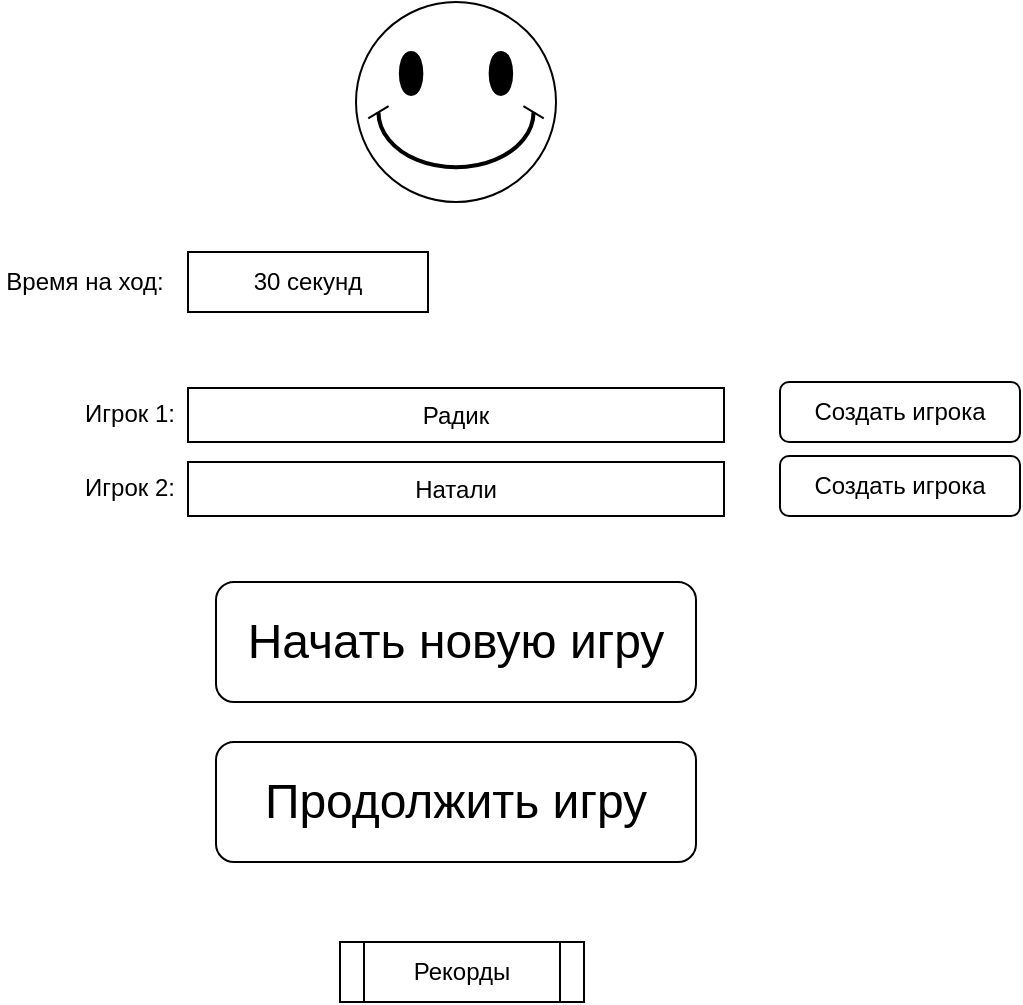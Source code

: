 <mxfile version="14.4.4" type="github" pages="9">
  <diagram id="GGU_VUVXnvePO5vE7XBs" name="First Page">
    <mxGraphModel dx="868" dy="1619" grid="1" gridSize="10" guides="1" tooltips="1" connect="1" arrows="1" fold="1" page="1" pageScale="1" pageWidth="827" pageHeight="1169" math="0" shadow="0">
      <root>
        <mxCell id="0" />
        <mxCell id="1" parent="0" />
        <mxCell id="w2cejcs7_V82Ki1rtpfb-1" value="Радик" style="rounded=0;whiteSpace=wrap;html=1;align=center;" parent="1" vertex="1">
          <mxGeometry x="144" y="93" width="268" height="27" as="geometry" />
        </mxCell>
        <mxCell id="w2cejcs7_V82Ki1rtpfb-2" value="Игрок 1:" style="text;html=1;strokeColor=none;fillColor=none;align=center;verticalAlign=middle;whiteSpace=wrap;rounded=0;" parent="1" vertex="1">
          <mxGeometry x="80" y="96" width="70" height="20" as="geometry" />
        </mxCell>
        <mxCell id="w2cejcs7_V82Ki1rtpfb-3" value="Натали" style="rounded=0;whiteSpace=wrap;html=1;align=center;" parent="1" vertex="1">
          <mxGeometry x="144" y="130" width="268" height="27" as="geometry" />
        </mxCell>
        <mxCell id="w2cejcs7_V82Ki1rtpfb-4" value="Игрок 2:" style="text;html=1;strokeColor=none;fillColor=none;align=center;verticalAlign=middle;whiteSpace=wrap;rounded=0;" parent="1" vertex="1">
          <mxGeometry x="80" y="133" width="70" height="20" as="geometry" />
        </mxCell>
        <mxCell id="w2cejcs7_V82Ki1rtpfb-7" value="&lt;font style=&quot;font-size: 24px&quot;&gt;Начать новую игру&lt;/font&gt;" style="rounded=1;whiteSpace=wrap;html=1;" parent="1" vertex="1">
          <mxGeometry x="158" y="190" width="240" height="60" as="geometry" />
        </mxCell>
        <mxCell id="w2cejcs7_V82Ki1rtpfb-8" value="" style="verticalLabelPosition=bottom;verticalAlign=top;html=1;shape=mxgraph.basic.smiley" parent="1" vertex="1">
          <mxGeometry x="228" y="-100" width="100" height="100" as="geometry" />
        </mxCell>
        <mxCell id="JrfejqvilCXvYCUgjZcR-1" value="30 секунд" style="rounded=0;whiteSpace=wrap;html=1;" parent="1" vertex="1">
          <mxGeometry x="144" y="25" width="120" height="30" as="geometry" />
        </mxCell>
        <mxCell id="JrfejqvilCXvYCUgjZcR-3" value="Время на ход:" style="text;html=1;strokeColor=none;fillColor=none;align=center;verticalAlign=middle;whiteSpace=wrap;rounded=0;" parent="1" vertex="1">
          <mxGeometry x="50" y="30" width="85" height="20" as="geometry" />
        </mxCell>
        <mxCell id="_Tpvci50ojQAHFK6RgkD-1" value="Рекорды" style="shape=process;whiteSpace=wrap;html=1;backgroundOutline=1;fillColor=none;" parent="1" vertex="1">
          <mxGeometry x="220" y="370" width="122" height="30" as="geometry" />
        </mxCell>
        <mxCell id="_Tpvci50ojQAHFK6RgkD-3" value="&lt;font style=&quot;font-size: 24px&quot;&gt;Продолжить игру&lt;/font&gt;" style="rounded=1;whiteSpace=wrap;html=1;" parent="1" vertex="1">
          <mxGeometry x="158" y="270" width="240" height="60" as="geometry" />
        </mxCell>
        <mxCell id="_Tpvci50ojQAHFK6RgkD-6" value="Создать игрока" style="rounded=1;whiteSpace=wrap;html=1;fillColor=none;" parent="1" vertex="1">
          <mxGeometry x="440" y="90" width="120" height="30" as="geometry" />
        </mxCell>
        <mxCell id="_Tpvci50ojQAHFK6RgkD-7" value="Создать игрока" style="rounded=1;whiteSpace=wrap;html=1;fillColor=none;" parent="1" vertex="1">
          <mxGeometry x="440" y="127" width="120" height="30" as="geometry" />
        </mxCell>
      </root>
    </mxGraphModel>
  </diagram>
  <diagram id="KrmJ9uvLHtY5zP5vQAhx" name="Game Page">
    <mxGraphModel dx="868" dy="1619" grid="1" gridSize="10" guides="1" tooltips="1" connect="1" arrows="1" fold="1" page="1" pageScale="1" pageWidth="827" pageHeight="1169" math="0" shadow="0">
      <root>
        <mxCell id="KgRM2FiCStAtZyWizesP-0" />
        <mxCell id="KgRM2FiCStAtZyWizesP-1" parent="KgRM2FiCStAtZyWizesP-0" />
        <mxCell id="hvOfVN8nG_row9r68S_l-11" value="" style="edgeStyle=orthogonalEdgeStyle;rounded=0;orthogonalLoop=1;jettySize=auto;html=1;" parent="KgRM2FiCStAtZyWizesP-1" source="hvOfVN8nG_row9r68S_l-4" target="hvOfVN8nG_row9r68S_l-10" edge="1">
          <mxGeometry relative="1" as="geometry" />
        </mxCell>
        <mxCell id="hvOfVN8nG_row9r68S_l-4" value="" style="rounded=0;whiteSpace=wrap;html=1;dashed=1;strokeColor=#FF0000;fillColor=none;" parent="KgRM2FiCStAtZyWizesP-1" vertex="1">
          <mxGeometry x="7.5" y="100" width="662.5" height="390" as="geometry" />
        </mxCell>
        <mxCell id="KgRM2FiCStAtZyWizesP-2" value="&lt;font style=&quot;font-size: 72px&quot;&gt;Х&lt;/font&gt;" style="whiteSpace=wrap;html=1;aspect=fixed;" parent="KgRM2FiCStAtZyWizesP-1" vertex="1">
          <mxGeometry x="160" y="120" width="120" height="120" as="geometry" />
        </mxCell>
        <mxCell id="KgRM2FiCStAtZyWizesP-3" value="" style="whiteSpace=wrap;html=1;aspect=fixed;" parent="KgRM2FiCStAtZyWizesP-1" vertex="1">
          <mxGeometry x="280" y="120" width="120" height="120" as="geometry" />
        </mxCell>
        <mxCell id="KgRM2FiCStAtZyWizesP-4" value="" style="whiteSpace=wrap;html=1;aspect=fixed;" parent="KgRM2FiCStAtZyWizesP-1" vertex="1">
          <mxGeometry x="400" y="120" width="120" height="120" as="geometry" />
        </mxCell>
        <mxCell id="KgRM2FiCStAtZyWizesP-5" value="" style="whiteSpace=wrap;html=1;aspect=fixed;" parent="KgRM2FiCStAtZyWizesP-1" vertex="1">
          <mxGeometry x="160" y="240" width="120" height="120" as="geometry" />
        </mxCell>
        <mxCell id="KgRM2FiCStAtZyWizesP-6" value="&lt;font style=&quot;font-size: 72px&quot;&gt;О&lt;/font&gt;" style="whiteSpace=wrap;html=1;aspect=fixed;" parent="KgRM2FiCStAtZyWizesP-1" vertex="1">
          <mxGeometry x="280" y="240" width="120" height="120" as="geometry" />
        </mxCell>
        <mxCell id="hvOfVN8nG_row9r68S_l-6" value="" style="edgeStyle=orthogonalEdgeStyle;rounded=0;orthogonalLoop=1;jettySize=auto;html=1;" parent="KgRM2FiCStAtZyWizesP-1" source="KgRM2FiCStAtZyWizesP-7" target="hvOfVN8nG_row9r68S_l-3" edge="1">
          <mxGeometry relative="1" as="geometry">
            <Array as="points">
              <mxPoint x="460" y="220" />
              <mxPoint x="740" y="220" />
            </Array>
          </mxGeometry>
        </mxCell>
        <mxCell id="KgRM2FiCStAtZyWizesP-7" value="" style="whiteSpace=wrap;html=1;aspect=fixed;" parent="KgRM2FiCStAtZyWizesP-1" vertex="1">
          <mxGeometry x="400" y="240" width="120" height="120" as="geometry" />
        </mxCell>
        <mxCell id="KgRM2FiCStAtZyWizesP-8" value="" style="whiteSpace=wrap;html=1;aspect=fixed;" parent="KgRM2FiCStAtZyWizesP-1" vertex="1">
          <mxGeometry x="160" y="360" width="120" height="120" as="geometry" />
        </mxCell>
        <mxCell id="KgRM2FiCStAtZyWizesP-9" value="" style="whiteSpace=wrap;html=1;aspect=fixed;" parent="KgRM2FiCStAtZyWizesP-1" vertex="1">
          <mxGeometry x="280" y="360" width="120" height="120" as="geometry" />
        </mxCell>
        <mxCell id="KgRM2FiCStAtZyWizesP-10" value="" style="whiteSpace=wrap;html=1;aspect=fixed;" parent="KgRM2FiCStAtZyWizesP-1" vertex="1">
          <mxGeometry x="400" y="360" width="120" height="120" as="geometry" />
        </mxCell>
        <mxCell id="KgRM2FiCStAtZyWizesP-11" value="&lt;font style=&quot;font-size: 18px&quot;&gt;Игрок 1&lt;/font&gt;" style="text;html=1;strokeColor=none;fillColor=none;align=center;verticalAlign=middle;whiteSpace=wrap;rounded=0;" parent="KgRM2FiCStAtZyWizesP-1" vertex="1">
          <mxGeometry x="32.5" y="210" width="110" height="30" as="geometry" />
        </mxCell>
        <mxCell id="KgRM2FiCStAtZyWizesP-12" value="&lt;font style=&quot;font-size: 18px&quot;&gt;Игрок 2&lt;/font&gt;" style="text;html=1;strokeColor=none;fillColor=none;align=center;verticalAlign=middle;whiteSpace=wrap;rounded=0;" parent="KgRM2FiCStAtZyWizesP-1" vertex="1">
          <mxGeometry x="527.5" y="220" width="110" height="30" as="geometry" />
        </mxCell>
        <mxCell id="KgRM2FiCStAtZyWizesP-14" value="&lt;font style=&quot;font-size: 48px&quot;&gt;Х&lt;/font&gt;" style="whiteSpace=wrap;html=1;aspect=fixed;" parent="KgRM2FiCStAtZyWizesP-1" vertex="1">
          <mxGeometry x="45" y="260" width="80" height="80" as="geometry" />
        </mxCell>
        <mxCell id="KgRM2FiCStAtZyWizesP-15" value="&lt;span style=&quot;font-size: 48px&quot;&gt;О&lt;/span&gt;" style="whiteSpace=wrap;html=1;aspect=fixed;" parent="KgRM2FiCStAtZyWizesP-1" vertex="1">
          <mxGeometry x="542.5" y="260" width="80" height="80" as="geometry" />
        </mxCell>
        <mxCell id="KgRM2FiCStAtZyWizesP-16" value="&lt;font style=&quot;font-size: 72px&quot;&gt;1&lt;/font&gt;" style="text;html=1;strokeColor=none;fillColor=none;align=center;verticalAlign=middle;whiteSpace=wrap;rounded=0;" parent="KgRM2FiCStAtZyWizesP-1" vertex="1">
          <mxGeometry x="190" y="-20" width="75" height="120" as="geometry" />
        </mxCell>
        <mxCell id="KgRM2FiCStAtZyWizesP-17" value="&lt;font style=&quot;font-size: 72px&quot;&gt;0&lt;/font&gt;" style="text;html=1;strokeColor=none;fillColor=none;align=center;verticalAlign=middle;whiteSpace=wrap;rounded=0;" parent="KgRM2FiCStAtZyWizesP-1" vertex="1">
          <mxGeometry x="390" y="-20" width="75" height="120" as="geometry" />
        </mxCell>
        <mxCell id="KgRM2FiCStAtZyWizesP-18" value="&lt;font style=&quot;font-size: 48px&quot;&gt;:&lt;/font&gt;" style="text;html=1;strokeColor=none;fillColor=none;align=center;verticalAlign=middle;whiteSpace=wrap;rounded=0;" parent="KgRM2FiCStAtZyWizesP-1" vertex="1">
          <mxGeometry x="310" width="40" height="80" as="geometry" />
        </mxCell>
        <mxCell id="9kTWa8vhGkObrxBrHQXI-0" value="&lt;font style=&quot;font-size: 48px&quot;&gt;||&lt;/font&gt;" style="text;html=1;strokeColor=none;fillColor=none;align=center;verticalAlign=middle;whiteSpace=wrap;rounded=0;" parent="KgRM2FiCStAtZyWizesP-1" vertex="1">
          <mxGeometry x="527.5" width="60" height="70" as="geometry" />
        </mxCell>
        <mxCell id="9kTWa8vhGkObrxBrHQXI-3" value="&lt;span style=&quot;font-size: 48px&quot;&gt;&amp;gt;&lt;/span&gt;" style="text;html=1;strokeColor=none;fillColor=none;align=center;verticalAlign=middle;whiteSpace=wrap;rounded=0;" parent="KgRM2FiCStAtZyWizesP-1" vertex="1">
          <mxGeometry x="587.5" y="5" width="60" height="70" as="geometry" />
        </mxCell>
        <mxCell id="9kTWa8vhGkObrxBrHQXI-5" value="&lt;font style=&quot;font-size: 48px&quot; color=&quot;#ff0000&quot;&gt;29&lt;/font&gt;" style="text;html=1;strokeColor=none;fillColor=none;align=center;verticalAlign=middle;whiteSpace=wrap;rounded=0;" parent="KgRM2FiCStAtZyWizesP-1" vertex="1">
          <mxGeometry x="47.5" y="10" width="75" height="70" as="geometry" />
        </mxCell>
        <mxCell id="9kTWa8vhGkObrxBrHQXI-6" value="" style="rounded=0;whiteSpace=wrap;html=1;fillColor=none;" parent="KgRM2FiCStAtZyWizesP-1" vertex="1">
          <mxGeometry x="45" y="5" width="80" height="75" as="geometry" />
        </mxCell>
        <mxCell id="9kTWa8vhGkObrxBrHQXI-7" value="" style="rounded=0;whiteSpace=wrap;html=1;fillColor=none;" parent="KgRM2FiCStAtZyWizesP-1" vertex="1">
          <mxGeometry x="527.5" width="137.5" height="80" as="geometry" />
        </mxCell>
        <mxCell id="9kTWa8vhGkObrxBrHQXI-8" value="" style="rounded=0;whiteSpace=wrap;html=1;fillColor=none;" parent="KgRM2FiCStAtZyWizesP-1" vertex="1">
          <mxGeometry x="170" width="340" height="80" as="geometry" />
        </mxCell>
        <mxCell id="9kTWa8vhGkObrxBrHQXI-12" value="ФОТО" style="ellipse;whiteSpace=wrap;html=1;aspect=fixed;fillColor=none;" parent="KgRM2FiCStAtZyWizesP-1" vertex="1">
          <mxGeometry x="47.5" y="130" width="80" height="80" as="geometry" />
        </mxCell>
        <mxCell id="9kTWa8vhGkObrxBrHQXI-13" value="ФОТО" style="ellipse;whiteSpace=wrap;html=1;aspect=fixed;fillColor=none;" parent="KgRM2FiCStAtZyWizesP-1" vertex="1">
          <mxGeometry x="541.25" y="130" width="80" height="80" as="geometry" />
        </mxCell>
        <mxCell id="jz1OXpbHcotwf-lXB3iG-0" value="&lt;font style=&quot;font-size: 18px&quot;&gt;Текущая игровая сессия&lt;/font&gt;" style="text;html=1;strokeColor=none;fillColor=none;align=center;verticalAlign=middle;whiteSpace=wrap;rounded=0;" parent="KgRM2FiCStAtZyWizesP-1" vertex="1">
          <mxGeometry x="170" y="-40" width="330" height="20" as="geometry" />
        </mxCell>
        <mxCell id="jz1OXpbHcotwf-lXB3iG-9" value="Побед:" style="text;html=1;strokeColor=none;fillColor=none;align=center;verticalAlign=middle;whiteSpace=wrap;rounded=0;" parent="KgRM2FiCStAtZyWizesP-1" vertex="1">
          <mxGeometry x="35" y="360" width="40" height="20" as="geometry" />
        </mxCell>
        <mxCell id="jz1OXpbHcotwf-lXB3iG-10" value="5" style="text;html=1;strokeColor=none;fillColor=none;align=center;verticalAlign=middle;whiteSpace=wrap;rounded=0;" parent="KgRM2FiCStAtZyWizesP-1" vertex="1">
          <mxGeometry x="82.5" y="360" width="40" height="20" as="geometry" />
        </mxCell>
        <mxCell id="jz1OXpbHcotwf-lXB3iG-11" value="Поражений:&amp;nbsp;" style="text;html=1;strokeColor=none;fillColor=none;align=center;verticalAlign=middle;whiteSpace=wrap;rounded=0;" parent="KgRM2FiCStAtZyWizesP-1" vertex="1">
          <mxGeometry x="45" y="390" width="40" height="20" as="geometry" />
        </mxCell>
        <mxCell id="jz1OXpbHcotwf-lXB3iG-12" value="5" style="text;html=1;strokeColor=none;fillColor=none;align=center;verticalAlign=middle;whiteSpace=wrap;rounded=0;" parent="KgRM2FiCStAtZyWizesP-1" vertex="1">
          <mxGeometry x="87.5" y="390" width="40" height="20" as="geometry" />
        </mxCell>
        <mxCell id="jz1OXpbHcotwf-lXB3iG-13" value="Ничьих" style="text;html=1;strokeColor=none;fillColor=none;align=center;verticalAlign=middle;whiteSpace=wrap;rounded=0;" parent="KgRM2FiCStAtZyWizesP-1" vertex="1">
          <mxGeometry x="40" y="420" width="40" height="20" as="geometry" />
        </mxCell>
        <mxCell id="jz1OXpbHcotwf-lXB3iG-14" value="5" style="text;html=1;strokeColor=none;fillColor=none;align=center;verticalAlign=middle;whiteSpace=wrap;rounded=0;" parent="KgRM2FiCStAtZyWizesP-1" vertex="1">
          <mxGeometry x="87.5" y="420" width="40" height="20" as="geometry" />
        </mxCell>
        <mxCell id="jz1OXpbHcotwf-lXB3iG-15" value="Побед:" style="text;html=1;strokeColor=none;fillColor=none;align=center;verticalAlign=middle;whiteSpace=wrap;rounded=0;" parent="KgRM2FiCStAtZyWizesP-1" vertex="1">
          <mxGeometry x="533.75" y="350" width="40" height="20" as="geometry" />
        </mxCell>
        <mxCell id="jz1OXpbHcotwf-lXB3iG-16" value="5" style="text;html=1;strokeColor=none;fillColor=none;align=center;verticalAlign=middle;whiteSpace=wrap;rounded=0;" parent="KgRM2FiCStAtZyWizesP-1" vertex="1">
          <mxGeometry x="581.25" y="350" width="40" height="20" as="geometry" />
        </mxCell>
        <mxCell id="jz1OXpbHcotwf-lXB3iG-17" value="Поражений:&amp;nbsp;" style="text;html=1;strokeColor=none;fillColor=none;align=center;verticalAlign=middle;whiteSpace=wrap;rounded=0;" parent="KgRM2FiCStAtZyWizesP-1" vertex="1">
          <mxGeometry x="551.75" y="380" width="40" height="20" as="geometry" />
        </mxCell>
        <mxCell id="jz1OXpbHcotwf-lXB3iG-18" value="5" style="text;html=1;strokeColor=none;fillColor=none;align=center;verticalAlign=middle;whiteSpace=wrap;rounded=0;" parent="KgRM2FiCStAtZyWizesP-1" vertex="1">
          <mxGeometry x="586.25" y="380" width="40" height="20" as="geometry" />
        </mxCell>
        <mxCell id="jz1OXpbHcotwf-lXB3iG-19" value="Ничьих" style="text;html=1;strokeColor=none;fillColor=none;align=center;verticalAlign=middle;whiteSpace=wrap;rounded=0;" parent="KgRM2FiCStAtZyWizesP-1" vertex="1">
          <mxGeometry x="538.75" y="410" width="40" height="20" as="geometry" />
        </mxCell>
        <mxCell id="jz1OXpbHcotwf-lXB3iG-20" value="5" style="text;html=1;strokeColor=none;fillColor=none;align=center;verticalAlign=middle;whiteSpace=wrap;rounded=0;" parent="KgRM2FiCStAtZyWizesP-1" vertex="1">
          <mxGeometry x="586.25" y="410" width="40" height="20" as="geometry" />
        </mxCell>
        <mxCell id="9OAqquSaVadZtd1M5ZWf-0" value="До конца &lt;br&gt;хода" style="text;html=1;strokeColor=none;fillColor=none;align=center;verticalAlign=middle;whiteSpace=wrap;rounded=0;" parent="KgRM2FiCStAtZyWizesP-1" vertex="1">
          <mxGeometry x="42.5" y="-40" width="82.5" height="40" as="geometry" />
        </mxCell>
        <mxCell id="9OAqquSaVadZtd1M5ZWf-1" value="Пауза" style="text;html=1;strokeColor=none;fillColor=none;align=center;verticalAlign=middle;whiteSpace=wrap;rounded=0;" parent="KgRM2FiCStAtZyWizesP-1" vertex="1">
          <mxGeometry x="533.75" y="-30" width="40" height="20" as="geometry" />
        </mxCell>
        <mxCell id="9OAqquSaVadZtd1M5ZWf-2" value="Играть" style="text;html=1;strokeColor=none;fillColor=none;align=center;verticalAlign=middle;whiteSpace=wrap;rounded=0;" parent="KgRM2FiCStAtZyWizesP-1" vertex="1">
          <mxGeometry x="597.5" y="-30" width="40" height="20" as="geometry" />
        </mxCell>
        <mxCell id="EZPSoqLz0EpvOabR81me-0" value="&lt;font style=&quot;font-size: 14px&quot;&gt;Сохранить и продолжить позже&lt;/font&gt;" style="rounded=1;whiteSpace=wrap;html=1;fillColor=none;" parent="KgRM2FiCStAtZyWizesP-1" vertex="1">
          <mxGeometry x="208.75" y="530" width="260" height="60" as="geometry" />
        </mxCell>
        <mxCell id="EZPSoqLz0EpvOabR81me-1" value="" style="rounded=0;whiteSpace=wrap;html=1;fillColor=none;" parent="KgRM2FiCStAtZyWizesP-1" vertex="1">
          <mxGeometry x="23.75" y="120" width="120" height="360" as="geometry" />
        </mxCell>
        <mxCell id="hvOfVN8nG_row9r68S_l-9" value="" style="edgeStyle=orthogonalEdgeStyle;rounded=0;orthogonalLoop=1;jettySize=auto;html=1;" parent="KgRM2FiCStAtZyWizesP-1" source="EZPSoqLz0EpvOabR81me-3" target="hvOfVN8nG_row9r68S_l-8" edge="1">
          <mxGeometry relative="1" as="geometry">
            <Array as="points">
              <mxPoint x="669" y="260" />
              <mxPoint x="669" y="246" />
            </Array>
          </mxGeometry>
        </mxCell>
        <mxCell id="EZPSoqLz0EpvOabR81me-3" value="" style="rounded=0;whiteSpace=wrap;html=1;fillColor=none;" parent="KgRM2FiCStAtZyWizesP-1" vertex="1">
          <mxGeometry x="527.5" y="120" width="120" height="360" as="geometry" />
        </mxCell>
        <mxCell id="hvOfVN8nG_row9r68S_l-0" value="" style="rounded=0;whiteSpace=wrap;html=1;dashed=1;fillColor=none;strokeColor=#FF0000;" parent="KgRM2FiCStAtZyWizesP-1" vertex="1">
          <mxGeometry x="22.5" y="-50" width="667.5" height="140" as="geometry" />
        </mxCell>
        <mxCell id="hvOfVN8nG_row9r68S_l-1" value="&lt;font style=&quot;font-size: 14px&quot;&gt;&lt;b&gt;GP__Header&lt;/b&gt;&lt;/font&gt;" style="text;html=1;strokeColor=none;fillColor=none;align=center;verticalAlign=middle;whiteSpace=wrap;rounded=0;dashed=1;" parent="KgRM2FiCStAtZyWizesP-1" vertex="1">
          <mxGeometry x="710" y="5" width="70" height="25" as="geometry" />
        </mxCell>
        <mxCell id="hvOfVN8nG_row9r68S_l-3" value="&lt;font style=&quot;font-size: 14px&quot;&gt;&lt;b&gt;GP__Field&lt;/b&gt;&lt;/font&gt;" style="text;html=1;strokeColor=none;fillColor=none;align=center;verticalAlign=middle;whiteSpace=wrap;rounded=0;dashed=1;" parent="KgRM2FiCStAtZyWizesP-1" vertex="1">
          <mxGeometry x="690" y="150" width="100" height="27.5" as="geometry" />
        </mxCell>
        <mxCell id="hvOfVN8nG_row9r68S_l-8" value="&lt;font style=&quot;font-size: 14px&quot;&gt;&lt;b&gt;GP__PlayerInfo&lt;/b&gt;&lt;/font&gt;" style="text;html=1;strokeColor=none;fillColor=none;align=center;verticalAlign=middle;whiteSpace=wrap;rounded=0;dashed=1;" parent="KgRM2FiCStAtZyWizesP-1" vertex="1">
          <mxGeometry x="690" y="232.5" width="120" height="27.5" as="geometry" />
        </mxCell>
        <mxCell id="hvOfVN8nG_row9r68S_l-10" value="&lt;font style=&quot;font-size: 14px&quot;&gt;&lt;b&gt;GP__Main&lt;/b&gt;&lt;/font&gt;" style="text;html=1;strokeColor=none;fillColor=none;align=center;verticalAlign=middle;whiteSpace=wrap;rounded=0;dashed=1;" parent="KgRM2FiCStAtZyWizesP-1" vertex="1">
          <mxGeometry x="700" y="350" width="120" height="27.5" as="geometry" />
        </mxCell>
        <mxCell id="hvOfVN8nG_row9r68S_l-15" value="" style="edgeStyle=orthogonalEdgeStyle;rounded=0;orthogonalLoop=1;jettySize=auto;html=1;" parent="KgRM2FiCStAtZyWizesP-1" source="hvOfVN8nG_row9r68S_l-12" target="hvOfVN8nG_row9r68S_l-14" edge="1">
          <mxGeometry relative="1" as="geometry" />
        </mxCell>
        <mxCell id="hvOfVN8nG_row9r68S_l-12" value="" style="rounded=0;whiteSpace=wrap;html=1;dashed=1;strokeColor=#FF0000;fillColor=none;" parent="KgRM2FiCStAtZyWizesP-1" vertex="1">
          <mxGeometry x="180" y="510" width="310" height="110" as="geometry" />
        </mxCell>
        <mxCell id="hvOfVN8nG_row9r68S_l-14" value="&lt;font style=&quot;font-size: 14px&quot;&gt;&lt;b&gt;GP__Footer&lt;/b&gt;&lt;/font&gt;" style="text;html=1;strokeColor=none;fillColor=none;align=center;verticalAlign=middle;whiteSpace=wrap;rounded=0;dashed=1;" parent="KgRM2FiCStAtZyWizesP-1" vertex="1">
          <mxGeometry x="551.75" y="551.25" width="120" height="27.5" as="geometry" />
        </mxCell>
      </root>
    </mxGraphModel>
  </diagram>
  <diagram id="F0DD9g96Z9ic_hpkRnPS" name="Records Page">
    <mxGraphModel dx="868" dy="450" grid="1" gridSize="10" guides="1" tooltips="1" connect="1" arrows="1" fold="1" page="1" pageScale="1" pageWidth="827" pageHeight="1169" math="0" shadow="0">
      <root>
        <mxCell id="2LRwr4GG5gylS0L_J4Ji-0" />
        <mxCell id="2LRwr4GG5gylS0L_J4Ji-1" parent="2LRwr4GG5gylS0L_J4Ji-0" />
        <mxCell id="2LRwr4GG5gylS0L_J4Ji-2" value="Рекорды" style="shape=table;startSize=30;container=1;collapsible=1;childLayout=tableLayout;fixedRows=1;rowLines=0;fontStyle=1;align=center;resizeLast=1;fillColor=none;" parent="2LRwr4GG5gylS0L_J4Ji-1" vertex="1">
          <mxGeometry x="70" y="50" width="540" height="230" as="geometry" />
        </mxCell>
        <mxCell id="2LRwr4GG5gylS0L_J4Ji-3" value="" style="shape=partialRectangle;collapsible=0;dropTarget=0;pointerEvents=0;fillColor=none;top=0;left=0;bottom=1;right=0;points=[[0,0.5],[1,0.5]];portConstraint=eastwest;" parent="2LRwr4GG5gylS0L_J4Ji-2" vertex="1">
          <mxGeometry y="30" width="540" height="30" as="geometry" />
        </mxCell>
        <mxCell id="2LRwr4GG5gylS0L_J4Ji-23" value="Игрок" style="shape=partialRectangle;connectable=0;fillColor=none;top=0;left=0;bottom=0;right=0;fontStyle=1;overflow=hidden;" parent="2LRwr4GG5gylS0L_J4Ji-3" vertex="1">
          <mxGeometry width="80" height="30" as="geometry" />
        </mxCell>
        <mxCell id="2LRwr4GG5gylS0L_J4Ji-19" value="Победы" style="shape=partialRectangle;connectable=0;fillColor=none;top=0;left=0;bottom=0;right=0;fontStyle=1;overflow=hidden;" parent="2LRwr4GG5gylS0L_J4Ji-3" vertex="1">
          <mxGeometry x="80" width="80" height="30" as="geometry" />
        </mxCell>
        <mxCell id="2LRwr4GG5gylS0L_J4Ji-4" value="Ничьи" style="shape=partialRectangle;connectable=0;fillColor=none;top=0;left=0;bottom=0;right=0;fontStyle=1;overflow=hidden;" parent="2LRwr4GG5gylS0L_J4Ji-3" vertex="1">
          <mxGeometry x="160" width="80" height="30" as="geometry" />
        </mxCell>
        <mxCell id="2LRwr4GG5gylS0L_J4Ji-5" value="Поражения" style="shape=partialRectangle;connectable=0;fillColor=none;top=0;left=0;bottom=0;right=0;align=left;spacingLeft=6;fontStyle=5;overflow=hidden;" parent="2LRwr4GG5gylS0L_J4Ji-3" vertex="1">
          <mxGeometry x="240" width="300" height="30" as="geometry" />
        </mxCell>
        <mxCell id="2LRwr4GG5gylS0L_J4Ji-6" value="" style="shape=partialRectangle;collapsible=0;dropTarget=0;pointerEvents=0;fillColor=none;top=0;left=0;bottom=0;right=0;points=[[0,0.5],[1,0.5]];portConstraint=eastwest;" parent="2LRwr4GG5gylS0L_J4Ji-2" vertex="1">
          <mxGeometry y="60" width="540" height="30" as="geometry" />
        </mxCell>
        <mxCell id="2LRwr4GG5gylS0L_J4Ji-24" value="Игрок 1" style="shape=partialRectangle;connectable=0;fillColor=none;top=0;left=0;bottom=0;right=0;editable=1;overflow=hidden;" parent="2LRwr4GG5gylS0L_J4Ji-6" vertex="1">
          <mxGeometry width="80" height="30" as="geometry" />
        </mxCell>
        <mxCell id="2LRwr4GG5gylS0L_J4Ji-20" value="1" style="shape=partialRectangle;connectable=0;fillColor=none;top=0;left=0;bottom=0;right=0;editable=1;overflow=hidden;" parent="2LRwr4GG5gylS0L_J4Ji-6" vertex="1">
          <mxGeometry x="80" width="80" height="30" as="geometry" />
        </mxCell>
        <mxCell id="2LRwr4GG5gylS0L_J4Ji-7" value="1" style="shape=partialRectangle;connectable=0;fillColor=none;top=0;left=0;bottom=0;right=0;editable=1;overflow=hidden;" parent="2LRwr4GG5gylS0L_J4Ji-6" vertex="1">
          <mxGeometry x="160" width="80" height="30" as="geometry" />
        </mxCell>
        <mxCell id="2LRwr4GG5gylS0L_J4Ji-8" value="1" style="shape=partialRectangle;connectable=0;fillColor=none;top=0;left=0;bottom=0;right=0;align=left;spacingLeft=6;overflow=hidden;" parent="2LRwr4GG5gylS0L_J4Ji-6" vertex="1">
          <mxGeometry x="240" width="300" height="30" as="geometry" />
        </mxCell>
        <mxCell id="2LRwr4GG5gylS0L_J4Ji-9" value="" style="shape=partialRectangle;collapsible=0;dropTarget=0;pointerEvents=0;fillColor=none;top=0;left=0;bottom=0;right=0;points=[[0,0.5],[1,0.5]];portConstraint=eastwest;" parent="2LRwr4GG5gylS0L_J4Ji-2" vertex="1">
          <mxGeometry y="90" width="540" height="30" as="geometry" />
        </mxCell>
        <mxCell id="2LRwr4GG5gylS0L_J4Ji-25" value="Игрок 2" style="shape=partialRectangle;connectable=0;fillColor=none;top=0;left=0;bottom=0;right=0;editable=1;overflow=hidden;" parent="2LRwr4GG5gylS0L_J4Ji-9" vertex="1">
          <mxGeometry width="80" height="30" as="geometry" />
        </mxCell>
        <mxCell id="2LRwr4GG5gylS0L_J4Ji-21" value="2" style="shape=partialRectangle;connectable=0;fillColor=none;top=0;left=0;bottom=0;right=0;editable=1;overflow=hidden;" parent="2LRwr4GG5gylS0L_J4Ji-9" vertex="1">
          <mxGeometry x="80" width="80" height="30" as="geometry" />
        </mxCell>
        <mxCell id="2LRwr4GG5gylS0L_J4Ji-10" value="2" style="shape=partialRectangle;connectable=0;fillColor=none;top=0;left=0;bottom=0;right=0;editable=1;overflow=hidden;" parent="2LRwr4GG5gylS0L_J4Ji-9" vertex="1">
          <mxGeometry x="160" width="80" height="30" as="geometry" />
        </mxCell>
        <mxCell id="2LRwr4GG5gylS0L_J4Ji-11" value="2" style="shape=partialRectangle;connectable=0;fillColor=none;top=0;left=0;bottom=0;right=0;align=left;spacingLeft=6;overflow=hidden;" parent="2LRwr4GG5gylS0L_J4Ji-9" vertex="1">
          <mxGeometry x="240" width="300" height="30" as="geometry" />
        </mxCell>
        <mxCell id="2LRwr4GG5gylS0L_J4Ji-12" value="" style="shape=partialRectangle;collapsible=0;dropTarget=0;pointerEvents=0;fillColor=none;top=0;left=0;bottom=0;right=0;points=[[0,0.5],[1,0.5]];portConstraint=eastwest;" parent="2LRwr4GG5gylS0L_J4Ji-2" vertex="1">
          <mxGeometry y="120" width="540" height="30" as="geometry" />
        </mxCell>
        <mxCell id="2LRwr4GG5gylS0L_J4Ji-26" style="shape=partialRectangle;connectable=0;fillColor=none;top=0;left=0;bottom=0;right=0;editable=1;overflow=hidden;" parent="2LRwr4GG5gylS0L_J4Ji-12" vertex="1">
          <mxGeometry width="80" height="30" as="geometry" />
        </mxCell>
        <mxCell id="2LRwr4GG5gylS0L_J4Ji-22" style="shape=partialRectangle;connectable=0;fillColor=none;top=0;left=0;bottom=0;right=0;editable=1;overflow=hidden;" parent="2LRwr4GG5gylS0L_J4Ji-12" vertex="1">
          <mxGeometry x="80" width="80" height="30" as="geometry" />
        </mxCell>
        <mxCell id="2LRwr4GG5gylS0L_J4Ji-13" value="" style="shape=partialRectangle;connectable=0;fillColor=none;top=0;left=0;bottom=0;right=0;editable=1;overflow=hidden;" parent="2LRwr4GG5gylS0L_J4Ji-12" vertex="1">
          <mxGeometry x="160" width="80" height="30" as="geometry" />
        </mxCell>
        <mxCell id="2LRwr4GG5gylS0L_J4Ji-14" value="" style="shape=partialRectangle;connectable=0;fillColor=none;top=0;left=0;bottom=0;right=0;align=left;spacingLeft=6;overflow=hidden;" parent="2LRwr4GG5gylS0L_J4Ji-12" vertex="1">
          <mxGeometry x="240" width="300" height="30" as="geometry" />
        </mxCell>
        <mxCell id="2LRwr4GG5gylS0L_J4Ji-27" value="Выход" style="rounded=1;whiteSpace=wrap;html=1;fillColor=none;" parent="2LRwr4GG5gylS0L_J4Ji-1" vertex="1">
          <mxGeometry x="70" y="300" width="130" height="30" as="geometry" />
        </mxCell>
      </root>
    </mxGraphModel>
  </diagram>
  <diagram id="U3havvgGl4MSEfc_nWOv" name="Этапы создания проекта">
    <mxGraphModel dx="868" dy="1619" grid="1" gridSize="10" guides="1" tooltips="1" connect="1" arrows="1" fold="1" page="1" pageScale="1" pageWidth="827" pageHeight="1169" math="0" shadow="0">
      <root>
        <mxCell id="MPlXKgjc0TYZfboGs31A-0" />
        <mxCell id="MPlXKgjc0TYZfboGs31A-1" parent="MPlXKgjc0TYZfboGs31A-0" />
        <mxCell id="MPlXKgjc0TYZfboGs31A-4" value="" style="edgeStyle=orthogonalEdgeStyle;rounded=0;orthogonalLoop=1;jettySize=auto;html=1;" parent="MPlXKgjc0TYZfboGs31A-1" source="MPlXKgjc0TYZfboGs31A-2" target="MPlXKgjc0TYZfboGs31A-3" edge="1">
          <mxGeometry relative="1" as="geometry" />
        </mxCell>
        <mxCell id="MPlXKgjc0TYZfboGs31A-2" value="Дизайн -макет" style="rounded=0;whiteSpace=wrap;html=1;fillColor=none;" parent="MPlXKgjc0TYZfboGs31A-1" vertex="1">
          <mxGeometry x="320" y="50" width="120" height="60" as="geometry" />
        </mxCell>
        <mxCell id="MPlXKgjc0TYZfboGs31A-6" value="" style="edgeStyle=orthogonalEdgeStyle;rounded=0;orthogonalLoop=1;jettySize=auto;html=1;" parent="MPlXKgjc0TYZfboGs31A-1" source="MPlXKgjc0TYZfboGs31A-3" target="MPlXKgjc0TYZfboGs31A-5" edge="1">
          <mxGeometry relative="1" as="geometry" />
        </mxCell>
        <mxCell id="MPlXKgjc0TYZfboGs31A-3" value="Вёрстка" style="rounded=0;whiteSpace=wrap;html=1;fillColor=none;" parent="MPlXKgjc0TYZfboGs31A-1" vertex="1">
          <mxGeometry x="320" y="140" width="120" height="60" as="geometry" />
        </mxCell>
        <mxCell id="8YmidJRpTlpqELxYubA7-1" value="" style="edgeStyle=orthogonalEdgeStyle;rounded=0;orthogonalLoop=1;jettySize=auto;html=1;" parent="MPlXKgjc0TYZfboGs31A-1" source="MPlXKgjc0TYZfboGs31A-5" target="8YmidJRpTlpqELxYubA7-0" edge="1">
          <mxGeometry relative="1" as="geometry" />
        </mxCell>
        <mxCell id="8YmidJRpTlpqELxYubA7-5" value="" style="edgeStyle=orthogonalEdgeStyle;rounded=0;orthogonalLoop=1;jettySize=auto;html=1;dashed=1;" parent="MPlXKgjc0TYZfboGs31A-1" source="MPlXKgjc0TYZfboGs31A-5" target="8YmidJRpTlpqELxYubA7-4" edge="1">
          <mxGeometry relative="1" as="geometry">
            <Array as="points">
              <mxPoint x="550" y="260" />
              <mxPoint x="550" y="260" />
            </Array>
          </mxGeometry>
        </mxCell>
        <mxCell id="MPlXKgjc0TYZfboGs31A-5" value="Роутинг" style="rounded=0;whiteSpace=wrap;html=1;fillColor=none;" parent="MPlXKgjc0TYZfboGs31A-1" vertex="1">
          <mxGeometry x="320" y="230" width="120" height="60" as="geometry" />
        </mxCell>
        <mxCell id="xy6vvpsQdXPkrqUg4Fjb-1" value="" style="edgeStyle=orthogonalEdgeStyle;rounded=0;orthogonalLoop=1;jettySize=auto;html=1;" parent="MPlXKgjc0TYZfboGs31A-1" source="8YmidJRpTlpqELxYubA7-0" target="xy6vvpsQdXPkrqUg4Fjb-0" edge="1">
          <mxGeometry relative="1" as="geometry" />
        </mxCell>
        <mxCell id="8YmidJRpTlpqELxYubA7-0" value="Формирование компонентов страницы&lt;br&gt;Первичное формирование&amp;nbsp; шаблонов компонентов.&amp;nbsp;&lt;br&gt;" style="whiteSpace=wrap;html=1;rounded=0;fillColor=none;" parent="MPlXKgjc0TYZfboGs31A-1" vertex="1">
          <mxGeometry x="260" y="320" width="240" height="100" as="geometry" />
        </mxCell>
        <mxCell id="8YmidJRpTlpqELxYubA7-4" value="Роутинг на стороне сервера?" style="rounded=0;whiteSpace=wrap;html=1;fillColor=#f8cecc;strokeColor=#b85450;" parent="MPlXKgjc0TYZfboGs31A-1" vertex="1">
          <mxGeometry x="590" y="240" width="120" height="60" as="geometry" />
        </mxCell>
        <mxCell id="xy6vvpsQdXPkrqUg4Fjb-3" value="" style="edgeStyle=orthogonalEdgeStyle;rounded=0;orthogonalLoop=1;jettySize=auto;html=1;" parent="MPlXKgjc0TYZfboGs31A-1" source="xy6vvpsQdXPkrqUg4Fjb-0" target="xy6vvpsQdXPkrqUg4Fjb-2" edge="1">
          <mxGeometry relative="1" as="geometry" />
        </mxCell>
        <mxCell id="xy6vvpsQdXPkrqUg4Fjb-0" value="Формирование HTML кода всех компонентов на странице" style="whiteSpace=wrap;html=1;rounded=0;fillColor=none;" parent="MPlXKgjc0TYZfboGs31A-1" vertex="1">
          <mxGeometry x="260" y="440" width="240" height="50" as="geometry" />
        </mxCell>
        <mxCell id="xy6vvpsQdXPkrqUg4Fjb-10" value="" style="edgeStyle=orthogonalEdgeStyle;rounded=0;orthogonalLoop=1;jettySize=auto;html=1;dashed=1;" parent="MPlXKgjc0TYZfboGs31A-1" source="xy6vvpsQdXPkrqUg4Fjb-2" target="xy6vvpsQdXPkrqUg4Fjb-9" edge="1">
          <mxGeometry relative="1" as="geometry" />
        </mxCell>
        <mxCell id="4D_67yJynEuHaKTndEcK-1" value="" style="edgeStyle=orthogonalEdgeStyle;rounded=0;orthogonalLoop=1;jettySize=auto;html=1;" edge="1" parent="MPlXKgjc0TYZfboGs31A-1" source="xy6vvpsQdXPkrqUg4Fjb-2" target="4D_67yJynEuHaKTndEcK-0">
          <mxGeometry relative="1" as="geometry" />
        </mxCell>
        <mxCell id="xy6vvpsQdXPkrqUg4Fjb-2" value="Непосредственно прорисовка компонентов" style="whiteSpace=wrap;html=1;rounded=0;fillColor=none;" parent="MPlXKgjc0TYZfboGs31A-1" vertex="1">
          <mxGeometry x="260" y="510" width="240" height="50" as="geometry" />
        </mxCell>
        <mxCell id="xy6vvpsQdXPkrqUg4Fjb-4" value="ТЗ" style="whiteSpace=wrap;html=1;rounded=0;fillColor=none;" parent="MPlXKgjc0TYZfboGs31A-1" vertex="1">
          <mxGeometry x="320" y="-40" width="120" height="60" as="geometry" />
        </mxCell>
        <mxCell id="xy6vvpsQdXPkrqUg4Fjb-8" value="" style="endArrow=classic;html=1;exitX=0.5;exitY=1;exitDx=0;exitDy=0;entryX=0.5;entryY=0;entryDx=0;entryDy=0;" parent="MPlXKgjc0TYZfboGs31A-1" source="xy6vvpsQdXPkrqUg4Fjb-4" target="MPlXKgjc0TYZfboGs31A-2" edge="1">
          <mxGeometry width="50" height="50" relative="1" as="geometry">
            <mxPoint x="390" y="120" as="sourcePoint" />
            <mxPoint x="440" y="70" as="targetPoint" />
            <Array as="points" />
          </mxGeometry>
        </mxCell>
        <mxCell id="xy6vvpsQdXPkrqUg4Fjb-9" value="SSR (рендеринг на стороне сервера)" style="whiteSpace=wrap;html=1;rounded=0;fillColor=#f8cecc;strokeColor=#b85450;" parent="MPlXKgjc0TYZfboGs31A-1" vertex="1">
          <mxGeometry x="590" y="505" width="120" height="60" as="geometry" />
        </mxCell>
        <mxCell id="4D_67yJynEuHaKTndEcK-0" value="Структура слушателей событий" style="whiteSpace=wrap;html=1;rounded=0;fillColor=none;" vertex="1" parent="MPlXKgjc0TYZfboGs31A-1">
          <mxGeometry x="320" y="580" width="120" height="60" as="geometry" />
        </mxCell>
      </root>
    </mxGraphModel>
  </diagram>
  <diagram id="EvZGNUwe1kmPrBowKTqR" name="Роутинг">
    <mxGraphModel dx="868" dy="450" grid="1" gridSize="10" guides="1" tooltips="1" connect="1" arrows="1" fold="1" page="1" pageScale="1" pageWidth="827" pageHeight="1169" math="0" shadow="0">
      <root>
        <mxCell id="nAdBumpKuOs7YdxdUgUP-0" />
        <mxCell id="nAdBumpKuOs7YdxdUgUP-1" parent="nAdBumpKuOs7YdxdUgUP-0" />
        <mxCell id="nAdBumpKuOs7YdxdUgUP-4" value="" style="edgeStyle=orthogonalEdgeStyle;rounded=0;orthogonalLoop=1;jettySize=auto;html=1;" parent="nAdBumpKuOs7YdxdUgUP-1" source="nAdBumpKuOs7YdxdUgUP-2" target="nAdBumpKuOs7YdxdUgUP-3" edge="1">
          <mxGeometry relative="1" as="geometry" />
        </mxCell>
        <mxCell id="nAdBumpKuOs7YdxdUgUP-2" value="ПРослушка события window.hashcnage" style="rounded=0;whiteSpace=wrap;html=1;" parent="nAdBumpKuOs7YdxdUgUP-1" vertex="1">
          <mxGeometry x="50" y="20" width="120" height="60" as="geometry" />
        </mxCell>
        <mxCell id="nAdBumpKuOs7YdxdUgUP-6" value="" style="edgeStyle=orthogonalEdgeStyle;rounded=0;orthogonalLoop=1;jettySize=auto;html=1;" parent="nAdBumpKuOs7YdxdUgUP-1" source="nAdBumpKuOs7YdxdUgUP-3" target="nAdBumpKuOs7YdxdUgUP-5" edge="1">
          <mxGeometry relative="1" as="geometry" />
        </mxCell>
        <mxCell id="nAdBumpKuOs7YdxdUgUP-3" value="Событие сработало" style="whiteSpace=wrap;html=1;rounded=0;" parent="nAdBumpKuOs7YdxdUgUP-1" vertex="1">
          <mxGeometry x="250" y="20" width="120" height="60" as="geometry" />
        </mxCell>
        <mxCell id="nAdBumpKuOs7YdxdUgUP-8" value="" style="edgeStyle=orthogonalEdgeStyle;rounded=0;orthogonalLoop=1;jettySize=auto;html=1;" parent="nAdBumpKuOs7YdxdUgUP-1" source="nAdBumpKuOs7YdxdUgUP-5" target="nAdBumpKuOs7YdxdUgUP-7" edge="1">
          <mxGeometry relative="1" as="geometry" />
        </mxCell>
        <mxCell id="nAdBumpKuOs7YdxdUgUP-5" value="Определяется маршрута из URL" style="whiteSpace=wrap;html=1;rounded=0;" parent="nAdBumpKuOs7YdxdUgUP-1" vertex="1">
          <mxGeometry x="250" y="100" width="120" height="60" as="geometry" />
        </mxCell>
        <mxCell id="nAdBumpKuOs7YdxdUgUP-7" value="вызывается метод render() для нужной страницы" style="whiteSpace=wrap;html=1;rounded=0;" parent="nAdBumpKuOs7YdxdUgUP-1" vertex="1">
          <mxGeometry x="250" y="180" width="120" height="60" as="geometry" />
        </mxCell>
      </root>
    </mxGraphModel>
  </diagram>
  <diagram id="ZIFArJasRv-uVun3j-Ii" name="Прорисовка страниц">
    <mxGraphModel dx="868" dy="450" grid="1" gridSize="10" guides="1" tooltips="1" connect="1" arrows="1" fold="1" page="1" pageScale="1" pageWidth="827" pageHeight="1169" math="0" shadow="0">
      <root>
        <mxCell id="w7Bz8IaGY0Jx04l9PfLA-0" />
        <mxCell id="w7Bz8IaGY0Jx04l9PfLA-1" parent="w7Bz8IaGY0Jx04l9PfLA-0" />
        <mxCell id="jAGMQEiWDjKjtioen2BN-4" value="" style="edgeStyle=orthogonalEdgeStyle;rounded=0;orthogonalLoop=1;jettySize=auto;html=1;" parent="w7Bz8IaGY0Jx04l9PfLA-1" source="jAGMQEiWDjKjtioen2BN-2" target="jAGMQEiWDjKjtioen2BN-3" edge="1">
          <mxGeometry relative="1" as="geometry" />
        </mxCell>
        <mxCell id="jAGMQEiWDjKjtioen2BN-2" value="Abstract &lt;b&gt;Class Page&lt;/b&gt;&lt;br&gt;&amp;nbsp;(абстрактный класс оболочка всех страниц)&lt;br&gt;&lt;blockquote style=&quot;margin: 0 0 0 40px ; border: none ; padding: 0px&quot;&gt;&lt;div style=&quot;text-align: left&quot;&gt;&lt;span&gt;1. constructor()&lt;/span&gt;&lt;/div&gt;&lt;div style=&quot;text-align: left&quot;&gt;&lt;span&gt;2. destroy() - шаблон&lt;/span&gt;&lt;/div&gt;&lt;div style=&quot;text-align: left&quot;&gt;&lt;span&gt;3. render() - вызывает getroot всех компонентов страницы.&amp;nbsp;&lt;/span&gt;&lt;/div&gt;&lt;div style=&quot;text-align: left&quot;&gt;&lt;span&gt;4. init() - шаблон&lt;/span&gt;&lt;/div&gt;&lt;div style=&quot;text-align: left&quot;&gt;&lt;span&gt;5. afterRender() - шаблон&lt;/span&gt;&lt;/div&gt;&lt;/blockquote&gt;" style="rounded=0;whiteSpace=wrap;html=1;fillColor=none;" parent="w7Bz8IaGY0Jx04l9PfLA-1" vertex="1">
          <mxGeometry x="181" y="20" width="420" height="100" as="geometry" />
        </mxCell>
        <mxCell id="9sAwrNYPajcRoaNdcczZ-1" value="" style="edgeStyle=orthogonalEdgeStyle;rounded=0;orthogonalLoop=1;jettySize=auto;html=1;" parent="w7Bz8IaGY0Jx04l9PfLA-1" source="jAGMQEiWDjKjtioen2BN-3" target="9sAwrNYPajcRoaNdcczZ-0" edge="1">
          <mxGeometry relative="1" as="geometry" />
        </mxCell>
        <mxCell id="jAGMQEiWDjKjtioen2BN-3" value="&quot;App&quot; &lt;b&gt;class Page&lt;/b&gt;&lt;br&gt;(объект конкретной страницы приложения)&lt;br&gt;&lt;blockquote style=&quot;margin: 0 0 0 40px ; border: none ; padding: 0px&quot;&gt;&lt;div style=&quot;text-align: left&quot;&gt;&lt;span&gt;1. constructor()&lt;/span&gt;&lt;/div&gt;&lt;div style=&quot;text-align: left&quot;&gt;&lt;span&gt;2. init()&lt;/span&gt;&lt;/div&gt;&lt;div style=&quot;text-align: left&quot;&gt;&lt;span&gt;3. getRoot() -&amp;nbsp;&lt;/span&gt;&lt;span&gt;формирование:&lt;/span&gt;&lt;/div&gt;&lt;div style=&quot;text-align: left&quot;&gt;&lt;span&gt;&amp;nbsp; &amp;nbsp; - HTML кода страницы&amp;nbsp;&lt;/span&gt;&lt;/div&gt;&lt;div style=&quot;text-align: left&quot;&gt;&amp;nbsp; &amp;nbsp; - инициализация логики компонентов&lt;/div&gt;&lt;div style=&quot;text-align: left&quot;&gt;&lt;span&gt;4. destroy() - удаление слушателей на этой странице и т.д.&lt;/span&gt;&lt;/div&gt;&lt;div style=&quot;text-align: left&quot;&gt;&lt;span&gt;5. afterRender() - какие-либо инициализации после отрисовки страницы&lt;/span&gt;&lt;/div&gt;&lt;/blockquote&gt;" style="rounded=0;whiteSpace=wrap;html=1;fillColor=none;" parent="w7Bz8IaGY0Jx04l9PfLA-1" vertex="1">
          <mxGeometry x="196.5" y="150" width="389" height="150" as="geometry" />
        </mxCell>
        <mxCell id="9sAwrNYPajcRoaNdcczZ-0" value="Root &lt;b&gt;Component Class&amp;nbsp;&lt;/b&gt;&lt;br&gt;(корневой компонент, который собирает в себе все компоненты страницы)&lt;br&gt;&lt;br&gt;1. В конструктор передается список классов дочерних компонентов&lt;br&gt;2. В методе getRoot() происходит поочередная инициализация дочерних компонентов и вызов метода toHTML() - формирование HTML кода шаблона дочернего компонента" style="whiteSpace=wrap;html=1;rounded=0;fillColor=none;" parent="w7Bz8IaGY0Jx04l9PfLA-1" vertex="1">
          <mxGeometry x="191" y="330" width="400" height="140" as="geometry" />
        </mxCell>
        <mxCell id="9sAwrNYPajcRoaNdcczZ-2" value="Дочерний компонент 1" style="rounded=0;whiteSpace=wrap;html=1;fillColor=none;" parent="w7Bz8IaGY0Jx04l9PfLA-1" vertex="1">
          <mxGeometry x="120" y="525" width="120" height="60" as="geometry" />
        </mxCell>
        <mxCell id="9sAwrNYPajcRoaNdcczZ-3" value="" style="endArrow=classic;html=1;exitX=0.483;exitY=1;exitDx=0;exitDy=0;exitPerimeter=0;entryX=0.5;entryY=0;entryDx=0;entryDy=0;" parent="w7Bz8IaGY0Jx04l9PfLA-1" source="9sAwrNYPajcRoaNdcczZ-0" target="9sAwrNYPajcRoaNdcczZ-2" edge="1">
          <mxGeometry width="50" height="50" relative="1" as="geometry">
            <mxPoint x="390" y="556" as="sourcePoint" />
            <mxPoint x="440" y="506" as="targetPoint" />
            <Array as="points">
              <mxPoint x="180" y="490" />
            </Array>
          </mxGeometry>
        </mxCell>
        <mxCell id="9sAwrNYPajcRoaNdcczZ-4" value="Дочерний компонент N" style="rounded=0;whiteSpace=wrap;html=1;fillColor=none;" parent="w7Bz8IaGY0Jx04l9PfLA-1" vertex="1">
          <mxGeometry x="520" y="525" width="120" height="60" as="geometry" />
        </mxCell>
        <mxCell id="9sAwrNYPajcRoaNdcczZ-5" value="" style="endArrow=classic;html=1;entryX=0.5;entryY=0;entryDx=0;entryDy=0;" parent="w7Bz8IaGY0Jx04l9PfLA-1" target="9sAwrNYPajcRoaNdcczZ-4" edge="1">
          <mxGeometry width="50" height="50" relative="1" as="geometry">
            <mxPoint x="377" y="470" as="sourcePoint" />
            <mxPoint x="780" y="506" as="targetPoint" />
            <Array as="points">
              <mxPoint x="580" y="490" />
            </Array>
          </mxGeometry>
        </mxCell>
      </root>
    </mxGraphModel>
  </diagram>
  <diagram id="QBSN9bxinxl9jmmo8geZ" name="Структура классов">
    <mxGraphModel dx="1695" dy="450" grid="1" gridSize="10" guides="1" tooltips="1" connect="1" arrows="1" fold="1" page="1" pageScale="1" pageWidth="827" pageHeight="1169" math="0" shadow="0">
      <root>
        <mxCell id="lWWnsYLuzdHNnSasbp28-0" />
        <mxCell id="lWWnsYLuzdHNnSasbp28-1" parent="lWWnsYLuzdHNnSasbp28-0" />
        <mxCell id="lWWnsYLuzdHNnSasbp28-4" value="" style="edgeStyle=orthogonalEdgeStyle;rounded=0;orthogonalLoop=1;jettySize=auto;html=1;" parent="lWWnsYLuzdHNnSasbp28-1" source="lWWnsYLuzdHNnSasbp28-2" target="lWWnsYLuzdHNnSasbp28-3" edge="1">
          <mxGeometry relative="1" as="geometry" />
        </mxCell>
        <mxCell id="lWWnsYLuzdHNnSasbp28-6" value="" style="edgeStyle=orthogonalEdgeStyle;rounded=0;orthogonalLoop=1;jettySize=auto;html=1;" parent="lWWnsYLuzdHNnSasbp28-1" source="lWWnsYLuzdHNnSasbp28-2" target="lWWnsYLuzdHNnSasbp28-5" edge="1">
          <mxGeometry relative="1" as="geometry" />
        </mxCell>
        <mxCell id="lWWnsYLuzdHNnSasbp28-2" value="&lt;b&gt;DomListener&lt;/b&gt;&lt;br&gt;&lt;br&gt;1. Добавление слушателей событий&lt;br&gt;2. Удаление слушателей событий" style="rounded=0;whiteSpace=wrap;html=1;" parent="lWWnsYLuzdHNnSasbp28-1" vertex="1">
          <mxGeometry x="220" y="10" width="340" height="90" as="geometry" />
        </mxCell>
        <mxCell id="lWWnsYLuzdHNnSasbp28-32" value="" style="edgeStyle=orthogonalEdgeStyle;rounded=0;orthogonalLoop=1;jettySize=auto;html=1;" parent="lWWnsYLuzdHNnSasbp28-1" source="lWWnsYLuzdHNnSasbp28-3" target="lWWnsYLuzdHNnSasbp28-33" edge="1">
          <mxGeometry relative="1" as="geometry">
            <mxPoint x="20" y="250" as="targetPoint" />
          </mxGeometry>
        </mxCell>
        <mxCell id="lWWnsYLuzdHNnSasbp28-3" value="DashBoard (Settings) Component" style="whiteSpace=wrap;html=1;rounded=0;" parent="lWWnsYLuzdHNnSasbp28-1" vertex="1">
          <mxGeometry x="10" y="140" width="170" height="60" as="geometry" />
        </mxCell>
        <mxCell id="lWWnsYLuzdHNnSasbp28-12" value="" style="edgeStyle=orthogonalEdgeStyle;rounded=0;orthogonalLoop=1;jettySize=auto;html=1;exitX=0.2;exitY=0.983;exitDx=0;exitDy=0;exitPerimeter=0;" parent="lWWnsYLuzdHNnSasbp28-1" source="lWWnsYLuzdHNnSasbp28-5" target="lWWnsYLuzdHNnSasbp28-11" edge="1">
          <mxGeometry relative="1" as="geometry" />
        </mxCell>
        <mxCell id="lWWnsYLuzdHNnSasbp28-15" value="" style="edgeStyle=orthogonalEdgeStyle;rounded=0;orthogonalLoop=1;jettySize=auto;html=1;" parent="lWWnsYLuzdHNnSasbp28-1" edge="1">
          <mxGeometry relative="1" as="geometry">
            <mxPoint x="341" y="220" as="sourcePoint" />
            <mxPoint x="201" y="510" as="targetPoint" />
          </mxGeometry>
        </mxCell>
        <mxCell id="lWWnsYLuzdHNnSasbp28-18" value="" style="edgeStyle=orthogonalEdgeStyle;rounded=0;orthogonalLoop=1;jettySize=auto;html=1;" parent="lWWnsYLuzdHNnSasbp28-1" source="lWWnsYLuzdHNnSasbp28-5" target="lWWnsYLuzdHNnSasbp28-17" edge="1">
          <mxGeometry relative="1" as="geometry" />
        </mxCell>
        <mxCell id="lWWnsYLuzdHNnSasbp28-20" value="" style="edgeStyle=orthogonalEdgeStyle;rounded=0;orthogonalLoop=1;jettySize=auto;html=1;" parent="lWWnsYLuzdHNnSasbp28-1" source="lWWnsYLuzdHNnSasbp28-5" target="lWWnsYLuzdHNnSasbp28-19" edge="1">
          <mxGeometry relative="1" as="geometry" />
        </mxCell>
        <mxCell id="lWWnsYLuzdHNnSasbp28-22" value="" style="edgeStyle=orthogonalEdgeStyle;rounded=0;orthogonalLoop=1;jettySize=auto;html=1;exitX=0.992;exitY=0.867;exitDx=0;exitDy=0;exitPerimeter=0;" parent="lWWnsYLuzdHNnSasbp28-1" source="lWWnsYLuzdHNnSasbp28-5" target="lWWnsYLuzdHNnSasbp28-21" edge="1">
          <mxGeometry relative="1" as="geometry">
            <mxPoint x="570" y="120" as="sourcePoint" />
          </mxGeometry>
        </mxCell>
        <mxCell id="lWWnsYLuzdHNnSasbp28-5" value="GameComponent" style="whiteSpace=wrap;html=1;rounded=0;" parent="lWWnsYLuzdHNnSasbp28-1" vertex="1">
          <mxGeometry x="330" y="190" width="120" height="60" as="geometry" />
        </mxCell>
        <mxCell id="lWWnsYLuzdHNnSasbp28-9" value="Records&lt;br&gt;Отдельная страница" style="rounded=0;whiteSpace=wrap;html=1;" parent="lWWnsYLuzdHNnSasbp28-1" vertex="1">
          <mxGeometry x="660" y="110" width="120" height="60" as="geometry" />
        </mxCell>
        <mxCell id="lWWnsYLuzdHNnSasbp28-10" value="Создание игрока&lt;br&gt;Модальное окно-форма" style="rounded=0;whiteSpace=wrap;html=1;" parent="lWWnsYLuzdHNnSasbp28-1" vertex="1">
          <mxGeometry x="660" y="189" width="120" height="60" as="geometry" />
        </mxCell>
        <mxCell id="lWWnsYLuzdHNnSasbp28-11" value="Таймер хода" style="whiteSpace=wrap;html=1;rounded=0;" parent="lWWnsYLuzdHNnSasbp28-1" vertex="1">
          <mxGeometry x="200" y="410" width="90" height="30" as="geometry" />
        </mxCell>
        <mxCell id="lWWnsYLuzdHNnSasbp28-14" value="Текущий счёт" style="whiteSpace=wrap;html=1;rounded=0;" parent="lWWnsYLuzdHNnSasbp28-1" vertex="1">
          <mxGeometry x="150" y="510" width="80" height="30" as="geometry" />
        </mxCell>
        <mxCell id="lWWnsYLuzdHNnSasbp28-17" value="Pause/Play" style="whiteSpace=wrap;html=1;rounded=0;" parent="lWWnsYLuzdHNnSasbp28-1" vertex="1">
          <mxGeometry x="270" y="510" width="80" height="30" as="geometry" />
        </mxCell>
        <mxCell id="lWWnsYLuzdHNnSasbp28-19" value="Игровое поле" style="whiteSpace=wrap;html=1;rounded=0;" parent="lWWnsYLuzdHNnSasbp28-1" vertex="1">
          <mxGeometry x="380" y="510" width="90" height="30" as="geometry" />
        </mxCell>
        <mxCell id="lWWnsYLuzdHNnSasbp28-21" value="Карточка игрока" style="whiteSpace=wrap;html=1;rounded=0;" parent="lWWnsYLuzdHNnSasbp28-1" vertex="1">
          <mxGeometry x="490" y="500" width="90" height="40" as="geometry" />
        </mxCell>
        <mxCell id="lWWnsYLuzdHNnSasbp28-23" value="" style="endArrow=classic;html=1;exitX=0.75;exitY=1;exitDx=0;exitDy=0;" parent="lWWnsYLuzdHNnSasbp28-1" source="lWWnsYLuzdHNnSasbp28-5" target="lWWnsYLuzdHNnSasbp28-24" edge="1">
          <mxGeometry width="50" height="50" relative="1" as="geometry">
            <mxPoint x="464" y="210" as="sourcePoint" />
            <mxPoint x="520" y="170" as="targetPoint" />
            <Array as="points">
              <mxPoint x="454" y="280" />
            </Array>
          </mxGeometry>
        </mxCell>
        <mxCell id="lWWnsYLuzdHNnSasbp28-24" value="Сохранить и выйти" style="rounded=0;whiteSpace=wrap;html=1;" parent="lWWnsYLuzdHNnSasbp28-1" vertex="1">
          <mxGeometry x="440" y="400" width="80" height="31" as="geometry" />
        </mxCell>
        <mxCell id="lWWnsYLuzdHNnSasbp28-27" value="" style="rounded=0;whiteSpace=wrap;html=1;fillColor=none;" parent="lWWnsYLuzdHNnSasbp28-1" vertex="1">
          <mxGeometry x="110" y="340" width="530" height="240" as="geometry" />
        </mxCell>
        <mxCell id="lWWnsYLuzdHNnSasbp28-28" value="&lt;font style=&quot;font-size: 14px&quot;&gt;Game&lt;/font&gt;" style="text;html=1;strokeColor=none;fillColor=none;align=center;verticalAlign=middle;whiteSpace=wrap;rounded=0;" parent="lWWnsYLuzdHNnSasbp28-1" vertex="1">
          <mxGeometry x="110" y="300" width="70" height="40" as="geometry" />
        </mxCell>
        <mxCell id="lWWnsYLuzdHNnSasbp28-33" value="Настройки" style="rounded=0;whiteSpace=wrap;html=1;" parent="lWWnsYLuzdHNnSasbp28-1" vertex="1">
          <mxGeometry x="-30" y="230" width="80" height="30" as="geometry" />
        </mxCell>
        <mxCell id="lWWnsYLuzdHNnSasbp28-34" value="Начать/продолжить&lt;br&gt;игру" style="rounded=0;whiteSpace=wrap;html=1;fillColor=none;" parent="lWWnsYLuzdHNnSasbp28-1" vertex="1">
          <mxGeometry x="60" y="230" width="120" height="30" as="geometry" />
        </mxCell>
        <mxCell id="lWWnsYLuzdHNnSasbp28-35" value="" style="endArrow=classic;html=1;exitX=0.5;exitY=1;exitDx=0;exitDy=0;entryX=0.5;entryY=0;entryDx=0;entryDy=0;" parent="lWWnsYLuzdHNnSasbp28-1" source="lWWnsYLuzdHNnSasbp28-3" target="lWWnsYLuzdHNnSasbp28-34" edge="1">
          <mxGeometry width="50" height="50" relative="1" as="geometry">
            <mxPoint x="72" y="320" as="sourcePoint" />
            <mxPoint x="122" y="270" as="targetPoint" />
          </mxGeometry>
        </mxCell>
        <mxCell id="lWWnsYLuzdHNnSasbp28-36" value="" style="rounded=0;whiteSpace=wrap;html=1;fillColor=none;" parent="lWWnsYLuzdHNnSasbp28-1" vertex="1">
          <mxGeometry x="-40" y="210" width="230" height="70" as="geometry" />
        </mxCell>
        <mxCell id="lWWnsYLuzdHNnSasbp28-37" value="Settings" style="text;html=1;strokeColor=none;fillColor=none;align=center;verticalAlign=middle;whiteSpace=wrap;rounded=0;" parent="lWWnsYLuzdHNnSasbp28-1" vertex="1">
          <mxGeometry x="-40" y="280" width="90" height="20" as="geometry" />
        </mxCell>
      </root>
    </mxGraphModel>
  </diagram>
  <diagram id="PwFzxa5O7PSMEtGfqW_W" name="Состояние">
    <mxGraphModel dx="868" dy="450" grid="1" gridSize="10" guides="1" tooltips="1" connect="1" arrows="1" fold="1" page="1" pageScale="1" pageWidth="827" pageHeight="1169" math="0" shadow="0">
      <root>
        <mxCell id="ftX76MeKpEHDhWXPiOMP-0" />
        <mxCell id="ftX76MeKpEHDhWXPiOMP-1" parent="ftX76MeKpEHDhWXPiOMP-0" />
        <mxCell id="ftX76MeKpEHDhWXPiOMP-2" value="Component 1" style="rounded=0;whiteSpace=wrap;html=1;fillColor=none;" parent="ftX76MeKpEHDhWXPiOMP-1" vertex="1">
          <mxGeometry x="60" y="70" width="120" height="60" as="geometry" />
        </mxCell>
        <mxCell id="ES4RlXgRRLCl2quqU1zi-0" value="Component 2" style="rounded=0;whiteSpace=wrap;html=1;fillColor=none;" parent="ftX76MeKpEHDhWXPiOMP-1" vertex="1">
          <mxGeometry x="60" y="140" width="120" height="60" as="geometry" />
        </mxCell>
        <mxCell id="ES4RlXgRRLCl2quqU1zi-1" value="Component&amp;nbsp;N" style="rounded=0;whiteSpace=wrap;html=1;fillColor=none;" parent="ftX76MeKpEHDhWXPiOMP-1" vertex="1">
          <mxGeometry x="60" y="230" width="120" height="60" as="geometry" />
        </mxCell>
        <mxCell id="ES4RlXgRRLCl2quqU1zi-2" value="Store" style="rounded=0;whiteSpace=wrap;html=1;" parent="ftX76MeKpEHDhWXPiOMP-1" vertex="1">
          <mxGeometry x="260" y="70" width="120" height="220" as="geometry" />
        </mxCell>
        <mxCell id="ES4RlXgRRLCl2quqU1zi-3" value="Component 1&lt;br&gt;State" style="rounded=0;whiteSpace=wrap;html=1;fillColor=none;" parent="ftX76MeKpEHDhWXPiOMP-1" vertex="1">
          <mxGeometry x="500" y="70" width="120" height="60" as="geometry" />
        </mxCell>
        <mxCell id="ES4RlXgRRLCl2quqU1zi-4" value="Component 2&lt;br&gt;State" style="rounded=0;whiteSpace=wrap;html=1;fillColor=none;" parent="ftX76MeKpEHDhWXPiOMP-1" vertex="1">
          <mxGeometry x="500" y="140" width="120" height="60" as="geometry" />
        </mxCell>
        <mxCell id="ES4RlXgRRLCl2quqU1zi-5" value="Component&amp;nbsp;N&lt;br&gt;State" style="rounded=0;whiteSpace=wrap;html=1;fillColor=none;" parent="ftX76MeKpEHDhWXPiOMP-1" vertex="1">
          <mxGeometry x="500" y="230" width="120" height="60" as="geometry" />
        </mxCell>
        <mxCell id="ES4RlXgRRLCl2quqU1zi-6" value="" style="endArrow=classic;html=1;entryX=-0.017;entryY=0.132;entryDx=0;entryDy=0;entryPerimeter=0;" parent="ftX76MeKpEHDhWXPiOMP-1" target="ES4RlXgRRLCl2quqU1zi-2" edge="1">
          <mxGeometry width="50" height="50" relative="1" as="geometry">
            <mxPoint x="180" y="100" as="sourcePoint" />
            <mxPoint x="230" y="50" as="targetPoint" />
            <Array as="points">
              <mxPoint x="230" y="100" />
            </Array>
          </mxGeometry>
        </mxCell>
        <mxCell id="ES4RlXgRRLCl2quqU1zi-7" value="" style="endArrow=classic;html=1;entryX=-0.017;entryY=0.132;entryDx=0;entryDy=0;entryPerimeter=0;" parent="ftX76MeKpEHDhWXPiOMP-1" edge="1">
          <mxGeometry width="50" height="50" relative="1" as="geometry">
            <mxPoint x="180" y="169.5" as="sourcePoint" />
            <mxPoint x="257.96" y="169.54" as="targetPoint" />
            <Array as="points">
              <mxPoint x="230" y="170.5" />
            </Array>
          </mxGeometry>
        </mxCell>
        <mxCell id="ES4RlXgRRLCl2quqU1zi-8" value="" style="endArrow=classic;html=1;entryX=-0.017;entryY=0.132;entryDx=0;entryDy=0;entryPerimeter=0;" parent="ftX76MeKpEHDhWXPiOMP-1" edge="1">
          <mxGeometry width="50" height="50" relative="1" as="geometry">
            <mxPoint x="180" y="250.96" as="sourcePoint" />
            <mxPoint x="257.96" y="250.0" as="targetPoint" />
            <Array as="points">
              <mxPoint x="230" y="250.96" />
            </Array>
          </mxGeometry>
        </mxCell>
        <mxCell id="ES4RlXgRRLCl2quqU1zi-9" value="" style="rounded=0;whiteSpace=wrap;html=1;fillColor=none;" parent="ftX76MeKpEHDhWXPiOMP-1" vertex="1">
          <mxGeometry x="480" y="60" width="160" height="260" as="geometry" />
        </mxCell>
        <mxCell id="ES4RlXgRRLCl2quqU1zi-10" value="State - JS объект {compstate1: {...}, compstate2: {...}&amp;nbsp; ....}" style="text;html=1;strokeColor=none;fillColor=none;align=center;verticalAlign=middle;whiteSpace=wrap;rounded=0;" parent="ftX76MeKpEHDhWXPiOMP-1" vertex="1">
          <mxGeometry x="490" y="30" width="110" height="20" as="geometry" />
        </mxCell>
        <mxCell id="ES4RlXgRRLCl2quqU1zi-11" value="action" style="text;html=1;strokeColor=none;fillColor=none;align=center;verticalAlign=middle;whiteSpace=wrap;rounded=0;" parent="ftX76MeKpEHDhWXPiOMP-1" vertex="1">
          <mxGeometry x="190" y="70" width="40" height="20" as="geometry" />
        </mxCell>
        <mxCell id="ES4RlXgRRLCl2quqU1zi-14" value="action" style="text;html=1;strokeColor=none;fillColor=none;align=center;verticalAlign=middle;whiteSpace=wrap;rounded=0;" parent="ftX76MeKpEHDhWXPiOMP-1" vertex="1">
          <mxGeometry x="200" y="140" width="40" height="20" as="geometry" />
        </mxCell>
        <mxCell id="ES4RlXgRRLCl2quqU1zi-15" value="action" style="text;html=1;strokeColor=none;fillColor=none;align=center;verticalAlign=middle;whiteSpace=wrap;rounded=0;" parent="ftX76MeKpEHDhWXPiOMP-1" vertex="1">
          <mxGeometry x="200" y="220" width="40" height="20" as="geometry" />
        </mxCell>
        <mxCell id="ES4RlXgRRLCl2quqU1zi-17" value="" style="shape=flexArrow;endArrow=classic;html=1;exitX=1.025;exitY=0.532;exitDx=0;exitDy=0;exitPerimeter=0;entryX=0.006;entryY=0.458;entryDx=0;entryDy=0;entryPerimeter=0;" parent="ftX76MeKpEHDhWXPiOMP-1" target="ES4RlXgRRLCl2quqU1zi-9" edge="1">
          <mxGeometry width="50" height="50" relative="1" as="geometry">
            <mxPoint x="380" y="177.04" as="sourcePoint" />
            <mxPoint x="477" y="180" as="targetPoint" />
          </mxGeometry>
        </mxCell>
        <mxCell id="ES4RlXgRRLCl2quqU1zi-18" value="Reducer" style="text;html=1;strokeColor=none;fillColor=none;align=center;verticalAlign=middle;whiteSpace=wrap;rounded=0;" parent="ftX76MeKpEHDhWXPiOMP-1" vertex="1">
          <mxGeometry x="394" y="140" width="40" height="20" as="geometry" />
        </mxCell>
        <mxCell id="ES4RlXgRRLCl2quqU1zi-22" value="Store изменяет состояние через Reducer" style="text;html=1;strokeColor=none;fillColor=none;align=center;verticalAlign=middle;whiteSpace=wrap;rounded=0;" parent="ftX76MeKpEHDhWXPiOMP-1" vertex="1">
          <mxGeometry x="413.5" y="90" width="40" height="20" as="geometry" />
        </mxCell>
        <mxCell id="ES4RlXgRRLCl2quqU1zi-23" value="" style="endArrow=classic;html=1;exitX=0.006;exitY=0.638;exitDx=0;exitDy=0;exitPerimeter=0;entryX=1.033;entryY=0.686;entryDx=0;entryDy=0;entryPerimeter=0;" parent="ftX76MeKpEHDhWXPiOMP-1" source="ES4RlXgRRLCl2quqU1zi-9" target="ES4RlXgRRLCl2quqU1zi-2" edge="1">
          <mxGeometry width="50" height="50" relative="1" as="geometry">
            <mxPoint x="394" y="250" as="sourcePoint" />
            <mxPoint x="444" y="200" as="targetPoint" />
            <Array as="points" />
          </mxGeometry>
        </mxCell>
        <mxCell id="ES4RlXgRRLCl2quqU1zi-24" value="State Changed" style="text;html=1;strokeColor=none;fillColor=none;align=center;verticalAlign=middle;whiteSpace=wrap;rounded=0;" parent="ftX76MeKpEHDhWXPiOMP-1" vertex="1">
          <mxGeometry x="394" y="240" width="40" height="20" as="geometry" />
        </mxCell>
        <mxCell id="ES4RlXgRRLCl2quqU1zi-25" value="" style="endArrow=classic;html=1;exitX=0.5;exitY=1;exitDx=0;exitDy=0;entryX=0.5;entryY=1;entryDx=0;entryDy=0;" parent="ftX76MeKpEHDhWXPiOMP-1" source="ES4RlXgRRLCl2quqU1zi-2" target="ES4RlXgRRLCl2quqU1zi-26" edge="1">
          <mxGeometry width="50" height="50" relative="1" as="geometry">
            <mxPoint x="185" y="410" as="sourcePoint" />
            <mxPoint x="110" y="360" as="targetPoint" />
            <Array as="points">
              <mxPoint x="320" y="360" />
              <mxPoint x="110" y="360" />
            </Array>
          </mxGeometry>
        </mxCell>
        <mxCell id="ES4RlXgRRLCl2quqU1zi-26" value="" style="rounded=0;whiteSpace=wrap;html=1;fillColor=none;" parent="ftX76MeKpEHDhWXPiOMP-1" vertex="1">
          <mxGeometry x="30" y="30" width="160" height="300" as="geometry" />
        </mxCell>
        <mxCell id="ES4RlXgRRLCl2quqU1zi-28" value="State changes&lt;br&gt;Перерисовка компонента, чьё состояние изменилось" style="text;html=1;strokeColor=none;fillColor=none;align=center;verticalAlign=middle;whiteSpace=wrap;rounded=0;" parent="ftX76MeKpEHDhWXPiOMP-1" vertex="1">
          <mxGeometry x="120" y="370" width="180" height="20" as="geometry" />
        </mxCell>
      </root>
    </mxGraphModel>
  </diagram>
  <diagram id="uhf1nMF_znKjvzIvJHhC" name="Слушатели событий">
    <mxGraphModel dx="868" dy="450" grid="1" gridSize="10" guides="1" tooltips="1" connect="1" arrows="1" fold="1" page="1" pageScale="1" pageWidth="827" pageHeight="1169" math="0" shadow="0">
      <root>
        <mxCell id="Svx8M9Tl5vN134-md7G9-0" />
        <mxCell id="Svx8M9Tl5vN134-md7G9-1" parent="Svx8M9Tl5vN134-md7G9-0" />
        <mxCell id="Svx8M9Tl5vN134-md7G9-5" value="" style="edgeStyle=orthogonalEdgeStyle;rounded=0;orthogonalLoop=1;jettySize=auto;html=1;" edge="1" parent="Svx8M9Tl5vN134-md7G9-1" source="Svx8M9Tl5vN134-md7G9-2" target="Svx8M9Tl5vN134-md7G9-4">
          <mxGeometry relative="1" as="geometry" />
        </mxCell>
        <mxCell id="Svx8M9Tl5vN134-md7G9-2" value="DOM Listener&lt;br&gt;(корневой класс всех компонентов)&lt;br&gt;initDOMListeners()&lt;br&gt;removeDOMListeners()" style="rounded=0;whiteSpace=wrap;html=1;" vertex="1" parent="Svx8M9Tl5vN134-md7G9-1">
          <mxGeometry x="280" y="30" width="250" height="90" as="geometry" />
        </mxCell>
        <mxCell id="Svx8M9Tl5vN134-md7G9-7" value="" style="edgeStyle=orthogonalEdgeStyle;rounded=0;orthogonalLoop=1;jettySize=auto;html=1;" edge="1" parent="Svx8M9Tl5vN134-md7G9-1" source="Svx8M9Tl5vN134-md7G9-4" target="Svx8M9Tl5vN134-md7G9-6">
          <mxGeometry relative="1" as="geometry" />
        </mxCell>
        <mxCell id="Svx8M9Tl5vN134-md7G9-9" value="" style="edgeStyle=orthogonalEdgeStyle;rounded=0;orthogonalLoop=1;jettySize=auto;html=1;" edge="1" parent="Svx8M9Tl5vN134-md7G9-1" source="Svx8M9Tl5vN134-md7G9-4" target="Svx8M9Tl5vN134-md7G9-8">
          <mxGeometry relative="1" as="geometry" />
        </mxCell>
        <mxCell id="Svx8M9Tl5vN134-md7G9-11" value="" style="edgeStyle=orthogonalEdgeStyle;rounded=0;orthogonalLoop=1;jettySize=auto;html=1;" edge="1" parent="Svx8M9Tl5vN134-md7G9-1" source="Svx8M9Tl5vN134-md7G9-4" target="Svx8M9Tl5vN134-md7G9-10">
          <mxGeometry relative="1" as="geometry" />
        </mxCell>
        <mxCell id="Svx8M9Tl5vN134-md7G9-4" value="&quot;Page&quot;Component&lt;br&gt;(например SettingComponent)" style="whiteSpace=wrap;html=1;rounded=0;" vertex="1" parent="Svx8M9Tl5vN134-md7G9-1">
          <mxGeometry x="287.5" y="150" width="235" height="60" as="geometry" />
        </mxCell>
        <mxCell id="Svx8M9Tl5vN134-md7G9-13" value="" style="edgeStyle=orthogonalEdgeStyle;rounded=0;orthogonalLoop=1;jettySize=auto;html=1;" edge="1" parent="Svx8M9Tl5vN134-md7G9-1" source="Svx8M9Tl5vN134-md7G9-6" target="Svx8M9Tl5vN134-md7G9-12">
          <mxGeometry relative="1" as="geometry" />
        </mxCell>
        <mxCell id="Svx8M9Tl5vN134-md7G9-6" value="Component 1" style="whiteSpace=wrap;html=1;rounded=0;" vertex="1" parent="Svx8M9Tl5vN134-md7G9-1">
          <mxGeometry x="120" y="260" width="120" height="60" as="geometry" />
        </mxCell>
        <mxCell id="Svx8M9Tl5vN134-md7G9-15" value="" style="edgeStyle=orthogonalEdgeStyle;rounded=0;orthogonalLoop=1;jettySize=auto;html=1;" edge="1" parent="Svx8M9Tl5vN134-md7G9-1" source="Svx8M9Tl5vN134-md7G9-8" target="Svx8M9Tl5vN134-md7G9-14">
          <mxGeometry relative="1" as="geometry" />
        </mxCell>
        <mxCell id="Svx8M9Tl5vN134-md7G9-8" value="Component 2" style="whiteSpace=wrap;html=1;rounded=0;" vertex="1" parent="Svx8M9Tl5vN134-md7G9-1">
          <mxGeometry x="280" y="260" width="120" height="60" as="geometry" />
        </mxCell>
        <mxCell id="Svx8M9Tl5vN134-md7G9-17" value="" style="edgeStyle=orthogonalEdgeStyle;rounded=0;orthogonalLoop=1;jettySize=auto;html=1;" edge="1" parent="Svx8M9Tl5vN134-md7G9-1" source="Svx8M9Tl5vN134-md7G9-10" target="Svx8M9Tl5vN134-md7G9-16">
          <mxGeometry relative="1" as="geometry" />
        </mxCell>
        <mxCell id="Svx8M9Tl5vN134-md7G9-10" value="Component N" style="whiteSpace=wrap;html=1;rounded=0;" vertex="1" parent="Svx8M9Tl5vN134-md7G9-1">
          <mxGeometry x="560" y="260" width="120" height="60" as="geometry" />
        </mxCell>
        <mxCell id="Svx8M9Tl5vN134-md7G9-12" value="listeners [&lt;br&gt;&#39;click&#39;, &#39;input&#39;, ...]" style="whiteSpace=wrap;html=1;rounded=0;" vertex="1" parent="Svx8M9Tl5vN134-md7G9-1">
          <mxGeometry x="120" y="352" width="120" height="60" as="geometry" />
        </mxCell>
        <mxCell id="Svx8M9Tl5vN134-md7G9-14" value="listeners[&#39;&lt;br&gt;click&#39;, &#39;input&#39;, .....]" style="whiteSpace=wrap;html=1;rounded=0;" vertex="1" parent="Svx8M9Tl5vN134-md7G9-1">
          <mxGeometry x="280" y="352" width="120" height="60" as="geometry" />
        </mxCell>
        <mxCell id="Svx8M9Tl5vN134-md7G9-16" value="listeners [&#39;click&#39;, &#39;input&#39;, ... ]" style="whiteSpace=wrap;html=1;rounded=0;" vertex="1" parent="Svx8M9Tl5vN134-md7G9-1">
          <mxGeometry x="560" y="352" width="120" height="58" as="geometry" />
        </mxCell>
        <mxCell id="Svx8M9Tl5vN134-md7G9-18" value="" style="endArrow=classic;html=1;entryX=0;entryY=0.5;entryDx=0;entryDy=0;exitX=-0.025;exitY=0.4;exitDx=0;exitDy=0;exitPerimeter=0;" edge="1" parent="Svx8M9Tl5vN134-md7G9-1" source="Svx8M9Tl5vN134-md7G9-12" target="Svx8M9Tl5vN134-md7G9-2">
          <mxGeometry width="50" height="50" relative="1" as="geometry">
            <mxPoint x="40" y="400" as="sourcePoint" />
            <mxPoint x="80" y="80" as="targetPoint" />
            <Array as="points">
              <mxPoint x="40" y="376" />
              <mxPoint x="40" y="75" />
            </Array>
          </mxGeometry>
        </mxCell>
        <mxCell id="Svx8M9Tl5vN134-md7G9-19" value="" style="endArrow=classic;html=1;exitX=0.5;exitY=1;exitDx=0;exitDy=0;" edge="1" parent="Svx8M9Tl5vN134-md7G9-1" source="Svx8M9Tl5vN134-md7G9-14">
          <mxGeometry width="50" height="50" relative="1" as="geometry">
            <mxPoint x="340" y="440" as="sourcePoint" />
            <mxPoint x="40" y="360" as="targetPoint" />
            <Array as="points">
              <mxPoint x="340" y="440" />
              <mxPoint x="40" y="440" />
            </Array>
          </mxGeometry>
        </mxCell>
        <mxCell id="Svx8M9Tl5vN134-md7G9-20" value="" style="endArrow=classic;html=1;exitX=0.5;exitY=1;exitDx=0;exitDy=0;" edge="1" parent="Svx8M9Tl5vN134-md7G9-1" source="Svx8M9Tl5vN134-md7G9-16">
          <mxGeometry width="50" height="50" relative="1" as="geometry">
            <mxPoint x="620" y="440" as="sourcePoint" />
            <mxPoint x="130" y="440" as="targetPoint" />
            <Array as="points">
              <mxPoint x="620" y="440" />
            </Array>
          </mxGeometry>
        </mxCell>
      </root>
    </mxGraphModel>
  </diagram>
</mxfile>
